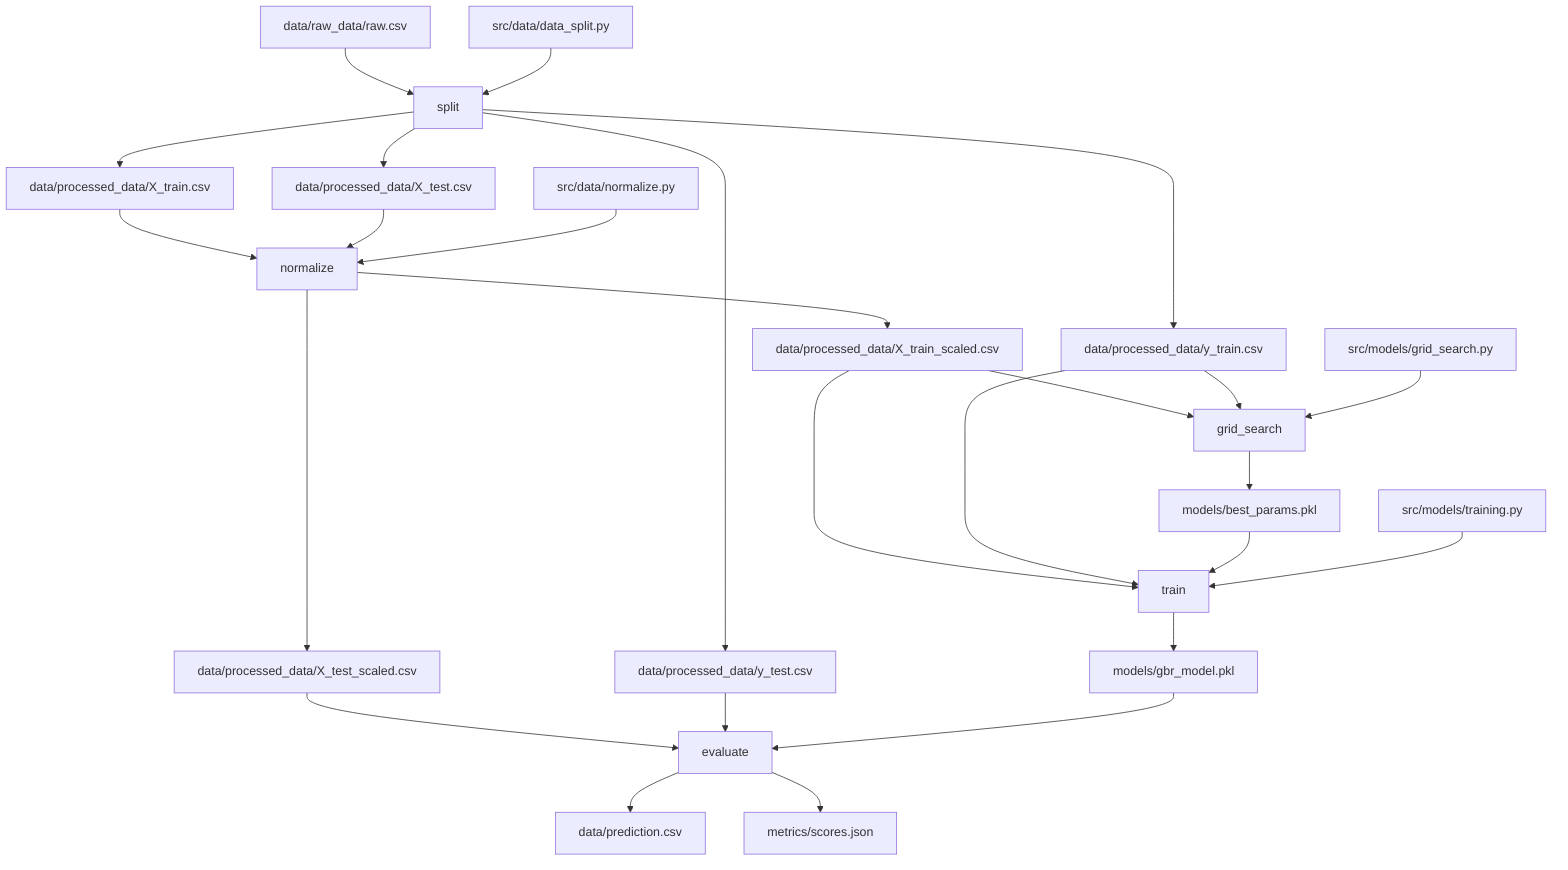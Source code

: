 graph TD
    A["split"]
    B["data/raw_data/raw.csv"] --> A
    C["src/data/data_split.py"] --> A
    A --> D["data/processed_data/X_train.csv"]
    A --> E["data/processed_data/X_test.csv"]
    A --> F["data/processed_data/y_train.csv"]
    A --> G["data/processed_data/y_test.csv"]
    H["normalize"]
    D["data/processed_data/X_train.csv"] --> H
    E["data/processed_data/X_test.csv"] --> H
    I["src/data/normalize.py"] --> H
    H --> J["data/processed_data/X_train_scaled.csv"]
    H --> K["data/processed_data/X_test_scaled.csv"]
    L["grid_search"]
    J["data/processed_data/X_train_scaled.csv"] --> L
    F["data/processed_data/y_train.csv"] --> L
    M["src/models/grid_search.py"] --> L
    L --> N["models/best_params.pkl"]
    O["train"]
    J["data/processed_data/X_train_scaled.csv"] --> O
    F["data/processed_data/y_train.csv"] --> O
    N["models/best_params.pkl"] --> O
    P["src/models/training.py"] --> O
    O --> Q["models/gbr_model.pkl"]
    R["evaluate"]
    K["data/processed_data/X_test_scaled.csv"] --> R
    G["data/processed_data/y_test.csv"] --> R
    Q["models/gbr_model.pkl"] --> R
    R --> S["data/prediction.csv"]
    R --> T["metrics/scores.json"]